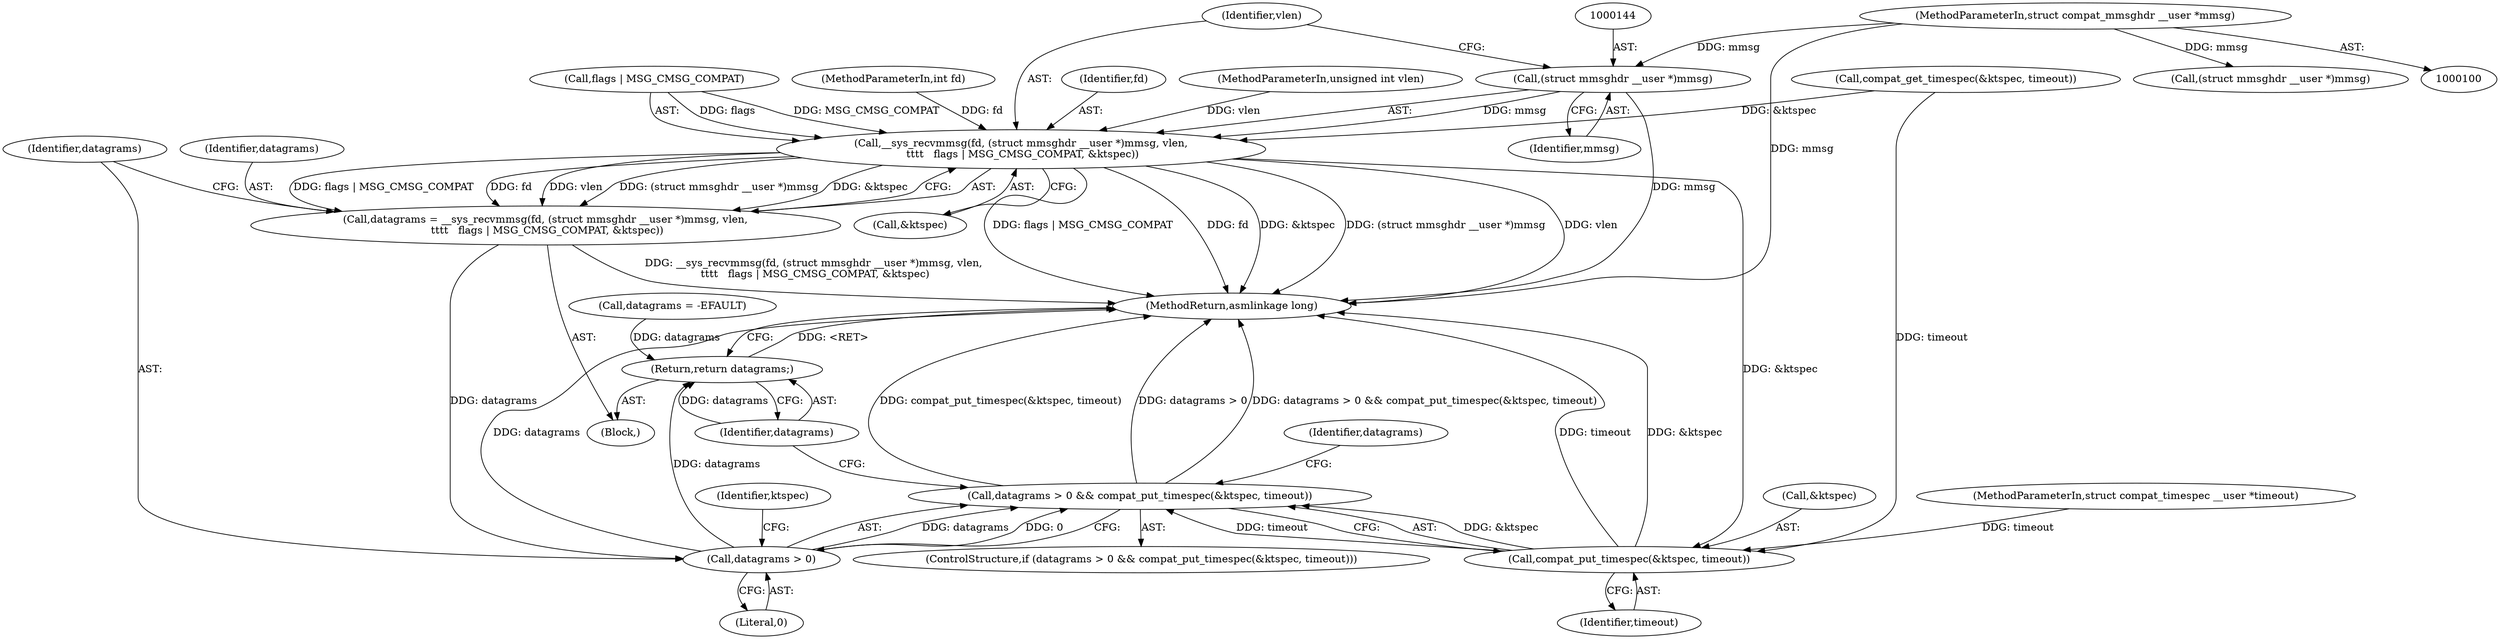 digraph "0_linux_2def2ef2ae5f3990aabdbe8a755911902707d268@pointer" {
"1000143" [label="(Call,(struct mmsghdr __user *)mmsg)"];
"1000102" [label="(MethodParameterIn,struct compat_mmsghdr __user *mmsg)"];
"1000141" [label="(Call,__sys_recvmmsg(fd, (struct mmsghdr __user *)mmsg, vlen,\n \t\t\t\t   flags | MSG_CMSG_COMPAT, &ktspec))"];
"1000139" [label="(Call,datagrams = __sys_recvmmsg(fd, (struct mmsghdr __user *)mmsg, vlen,\n \t\t\t\t   flags | MSG_CMSG_COMPAT, &ktspec))"];
"1000154" [label="(Call,datagrams > 0)"];
"1000153" [label="(Call,datagrams > 0 && compat_put_timespec(&ktspec, timeout))"];
"1000165" [label="(Return,return datagrams;)"];
"1000157" [label="(Call,compat_put_timespec(&ktspec, timeout))"];
"1000159" [label="(Identifier,ktspec)"];
"1000166" [label="(Identifier,datagrams)"];
"1000158" [label="(Call,&ktspec)"];
"1000162" [label="(Identifier,datagrams)"];
"1000142" [label="(Identifier,fd)"];
"1000153" [label="(Call,datagrams > 0 && compat_put_timespec(&ktspec, timeout))"];
"1000147" [label="(Call,flags | MSG_CMSG_COMPAT)"];
"1000106" [label="(Block,)"];
"1000123" [label="(Call,(struct mmsghdr __user *)mmsg)"];
"1000101" [label="(MethodParameterIn,int fd)"];
"1000160" [label="(Identifier,timeout)"];
"1000154" [label="(Call,datagrams > 0)"];
"1000132" [label="(Call,compat_get_timespec(&ktspec, timeout))"];
"1000102" [label="(MethodParameterIn,struct compat_mmsghdr __user *mmsg)"];
"1000161" [label="(Call,datagrams = -EFAULT)"];
"1000141" [label="(Call,__sys_recvmmsg(fd, (struct mmsghdr __user *)mmsg, vlen,\n \t\t\t\t   flags | MSG_CMSG_COMPAT, &ktspec))"];
"1000155" [label="(Identifier,datagrams)"];
"1000152" [label="(ControlStructure,if (datagrams > 0 && compat_put_timespec(&ktspec, timeout)))"];
"1000157" [label="(Call,compat_put_timespec(&ktspec, timeout))"];
"1000139" [label="(Call,datagrams = __sys_recvmmsg(fd, (struct mmsghdr __user *)mmsg, vlen,\n \t\t\t\t   flags | MSG_CMSG_COMPAT, &ktspec))"];
"1000140" [label="(Identifier,datagrams)"];
"1000145" [label="(Identifier,mmsg)"];
"1000156" [label="(Literal,0)"];
"1000165" [label="(Return,return datagrams;)"];
"1000105" [label="(MethodParameterIn,struct compat_timespec __user *timeout)"];
"1000143" [label="(Call,(struct mmsghdr __user *)mmsg)"];
"1000103" [label="(MethodParameterIn,unsigned int vlen)"];
"1000150" [label="(Call,&ktspec)"];
"1000146" [label="(Identifier,vlen)"];
"1000167" [label="(MethodReturn,asmlinkage long)"];
"1000143" -> "1000141"  [label="AST: "];
"1000143" -> "1000145"  [label="CFG: "];
"1000144" -> "1000143"  [label="AST: "];
"1000145" -> "1000143"  [label="AST: "];
"1000146" -> "1000143"  [label="CFG: "];
"1000143" -> "1000167"  [label="DDG: mmsg"];
"1000143" -> "1000141"  [label="DDG: mmsg"];
"1000102" -> "1000143"  [label="DDG: mmsg"];
"1000102" -> "1000100"  [label="AST: "];
"1000102" -> "1000167"  [label="DDG: mmsg"];
"1000102" -> "1000123"  [label="DDG: mmsg"];
"1000141" -> "1000139"  [label="AST: "];
"1000141" -> "1000150"  [label="CFG: "];
"1000142" -> "1000141"  [label="AST: "];
"1000146" -> "1000141"  [label="AST: "];
"1000147" -> "1000141"  [label="AST: "];
"1000150" -> "1000141"  [label="AST: "];
"1000139" -> "1000141"  [label="CFG: "];
"1000141" -> "1000167"  [label="DDG: fd"];
"1000141" -> "1000167"  [label="DDG: &ktspec"];
"1000141" -> "1000167"  [label="DDG: (struct mmsghdr __user *)mmsg"];
"1000141" -> "1000167"  [label="DDG: vlen"];
"1000141" -> "1000167"  [label="DDG: flags | MSG_CMSG_COMPAT"];
"1000141" -> "1000139"  [label="DDG: flags | MSG_CMSG_COMPAT"];
"1000141" -> "1000139"  [label="DDG: fd"];
"1000141" -> "1000139"  [label="DDG: vlen"];
"1000141" -> "1000139"  [label="DDG: (struct mmsghdr __user *)mmsg"];
"1000141" -> "1000139"  [label="DDG: &ktspec"];
"1000101" -> "1000141"  [label="DDG: fd"];
"1000103" -> "1000141"  [label="DDG: vlen"];
"1000147" -> "1000141"  [label="DDG: flags"];
"1000147" -> "1000141"  [label="DDG: MSG_CMSG_COMPAT"];
"1000132" -> "1000141"  [label="DDG: &ktspec"];
"1000141" -> "1000157"  [label="DDG: &ktspec"];
"1000139" -> "1000106"  [label="AST: "];
"1000140" -> "1000139"  [label="AST: "];
"1000155" -> "1000139"  [label="CFG: "];
"1000139" -> "1000167"  [label="DDG: __sys_recvmmsg(fd, (struct mmsghdr __user *)mmsg, vlen,\n \t\t\t\t   flags | MSG_CMSG_COMPAT, &ktspec)"];
"1000139" -> "1000154"  [label="DDG: datagrams"];
"1000154" -> "1000153"  [label="AST: "];
"1000154" -> "1000156"  [label="CFG: "];
"1000155" -> "1000154"  [label="AST: "];
"1000156" -> "1000154"  [label="AST: "];
"1000159" -> "1000154"  [label="CFG: "];
"1000153" -> "1000154"  [label="CFG: "];
"1000154" -> "1000167"  [label="DDG: datagrams"];
"1000154" -> "1000153"  [label="DDG: datagrams"];
"1000154" -> "1000153"  [label="DDG: 0"];
"1000154" -> "1000165"  [label="DDG: datagrams"];
"1000153" -> "1000152"  [label="AST: "];
"1000153" -> "1000157"  [label="CFG: "];
"1000157" -> "1000153"  [label="AST: "];
"1000162" -> "1000153"  [label="CFG: "];
"1000166" -> "1000153"  [label="CFG: "];
"1000153" -> "1000167"  [label="DDG: compat_put_timespec(&ktspec, timeout)"];
"1000153" -> "1000167"  [label="DDG: datagrams > 0"];
"1000153" -> "1000167"  [label="DDG: datagrams > 0 && compat_put_timespec(&ktspec, timeout)"];
"1000157" -> "1000153"  [label="DDG: &ktspec"];
"1000157" -> "1000153"  [label="DDG: timeout"];
"1000165" -> "1000106"  [label="AST: "];
"1000165" -> "1000166"  [label="CFG: "];
"1000166" -> "1000165"  [label="AST: "];
"1000167" -> "1000165"  [label="CFG: "];
"1000165" -> "1000167"  [label="DDG: <RET>"];
"1000166" -> "1000165"  [label="DDG: datagrams"];
"1000161" -> "1000165"  [label="DDG: datagrams"];
"1000157" -> "1000160"  [label="CFG: "];
"1000158" -> "1000157"  [label="AST: "];
"1000160" -> "1000157"  [label="AST: "];
"1000157" -> "1000167"  [label="DDG: timeout"];
"1000157" -> "1000167"  [label="DDG: &ktspec"];
"1000132" -> "1000157"  [label="DDG: timeout"];
"1000105" -> "1000157"  [label="DDG: timeout"];
}
